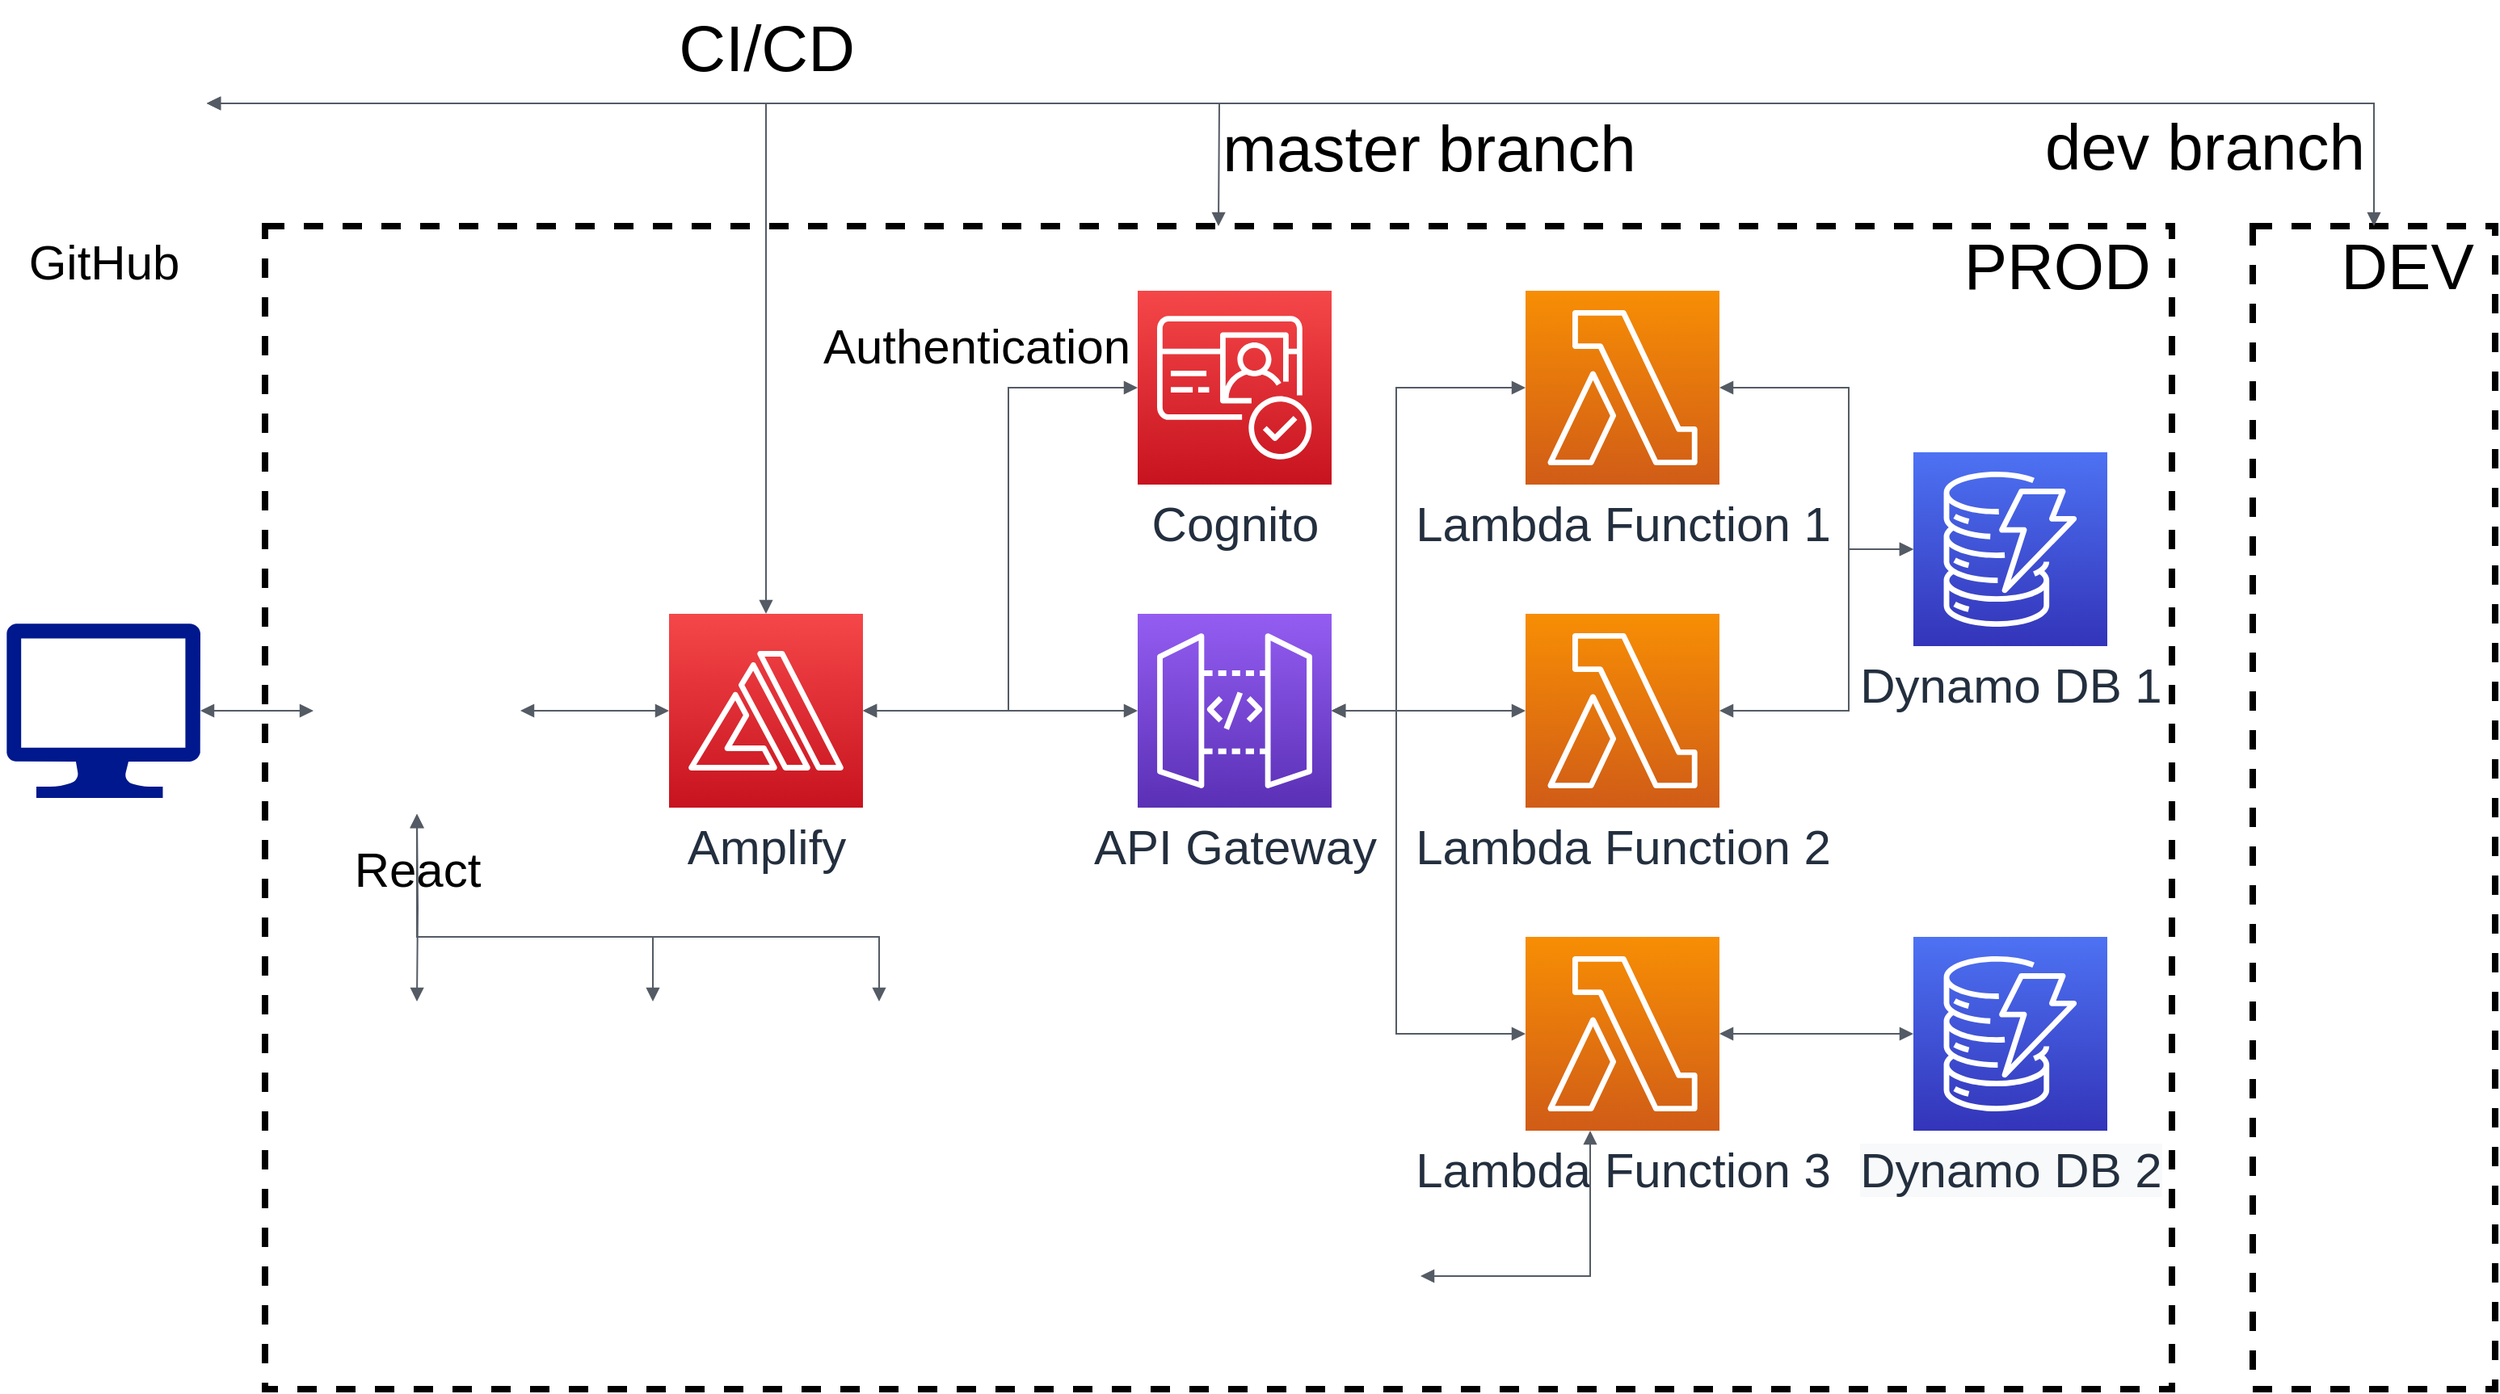 <mxfile version="14.1.8" type="device"><diagram id="5XryGcdEwtf3Yqjd6zfN" name="Page-1"><mxGraphModel dx="3120" dy="1765" grid="1" gridSize="10" guides="1" tooltips="1" connect="1" arrows="1" fold="1" page="1" pageScale="1" pageWidth="1600" pageHeight="900" math="0" shadow="0"><root><mxCell id="0"/><mxCell id="1" parent="0"/><mxCell id="j4rnpUZvIzaMC4h7xFbo-1" value="Amplify" style="outlineConnect=0;fontColor=#232F3E;gradientColor=#F54749;gradientDirection=north;fillColor=#C7131F;strokeColor=#ffffff;dashed=0;verticalLabelPosition=bottom;verticalAlign=top;align=center;html=1;fontSize=30;fontStyle=0;aspect=fixed;shape=mxgraph.aws4.resourceIcon;resIcon=mxgraph.aws4.amplify;" vertex="1" parent="1"><mxGeometry x="430" y="400" width="120" height="120" as="geometry"/></mxCell><mxCell id="j4rnpUZvIzaMC4h7xFbo-2" value="Cognito" style="outlineConnect=0;fontColor=#232F3E;gradientColor=#F54749;gradientDirection=north;fillColor=#C7131F;strokeColor=#ffffff;dashed=0;verticalLabelPosition=bottom;verticalAlign=top;align=center;html=1;fontSize=30;fontStyle=0;aspect=fixed;shape=mxgraph.aws4.resourceIcon;resIcon=mxgraph.aws4.cognito;" vertex="1" parent="1"><mxGeometry x="720" y="200" width="120" height="120" as="geometry"/></mxCell><mxCell id="j4rnpUZvIzaMC4h7xFbo-4" value="API Gateway" style="outlineConnect=0;fontColor=#232F3E;gradientColor=#945DF2;gradientDirection=north;fillColor=#5A30B5;strokeColor=#ffffff;dashed=0;verticalLabelPosition=bottom;verticalAlign=top;align=center;html=1;fontSize=30;fontStyle=0;aspect=fixed;shape=mxgraph.aws4.resourceIcon;resIcon=mxgraph.aws4.api_gateway;" vertex="1" parent="1"><mxGeometry x="720" y="400" width="120" height="120" as="geometry"/></mxCell><mxCell id="j4rnpUZvIzaMC4h7xFbo-5" value="Lambda Function 3" style="outlineConnect=0;fontColor=#232F3E;gradientColor=#F78E04;gradientDirection=north;fillColor=#D05C17;strokeColor=#ffffff;dashed=0;verticalLabelPosition=bottom;verticalAlign=top;align=center;html=1;fontSize=30;fontStyle=0;aspect=fixed;shape=mxgraph.aws4.resourceIcon;resIcon=mxgraph.aws4.lambda;" vertex="1" parent="1"><mxGeometry x="960" y="600" width="120" height="120" as="geometry"/></mxCell><mxCell id="j4rnpUZvIzaMC4h7xFbo-6" value="Dynamo DB 1" style="outlineConnect=0;fontColor=#232F3E;gradientColor=#4D72F3;gradientDirection=north;fillColor=#3334B9;strokeColor=#ffffff;dashed=0;verticalLabelPosition=bottom;verticalAlign=top;align=center;html=1;fontSize=30;fontStyle=0;aspect=fixed;shape=mxgraph.aws4.resourceIcon;resIcon=mxgraph.aws4.dynamodb;" vertex="1" parent="1"><mxGeometry x="1200" y="300" width="120" height="120" as="geometry"/></mxCell><mxCell id="j4rnpUZvIzaMC4h7xFbo-7" value="&lt;span style=&quot;color: rgb(35, 47, 62); font-family: helvetica; font-size: 30px; font-style: normal; font-weight: 400; letter-spacing: normal; text-align: center; text-indent: 0px; text-transform: none; word-spacing: 0px; background-color: rgb(248, 249, 250); display: inline; float: none;&quot;&gt;Dynamo DB 2&lt;/span&gt;" style="outlineConnect=0;fontColor=#232F3E;gradientColor=#4D72F3;gradientDirection=north;fillColor=#3334B9;strokeColor=#ffffff;dashed=0;verticalLabelPosition=bottom;verticalAlign=top;align=center;html=1;fontSize=30;fontStyle=0;aspect=fixed;shape=mxgraph.aws4.resourceIcon;resIcon=mxgraph.aws4.dynamodb;" vertex="1" parent="1"><mxGeometry x="1200" y="600" width="120" height="120" as="geometry"/></mxCell><mxCell id="j4rnpUZvIzaMC4h7xFbo-9" value="Lambda Function 2" style="outlineConnect=0;fontColor=#232F3E;gradientColor=#F78E04;gradientDirection=north;fillColor=#D05C17;strokeColor=#ffffff;dashed=0;verticalLabelPosition=bottom;verticalAlign=top;align=center;html=1;fontSize=30;fontStyle=0;aspect=fixed;shape=mxgraph.aws4.resourceIcon;resIcon=mxgraph.aws4.lambda;" vertex="1" parent="1"><mxGeometry x="960" y="400" width="120" height="120" as="geometry"/></mxCell><mxCell id="j4rnpUZvIzaMC4h7xFbo-10" value="Lambda Function 1" style="outlineConnect=0;fontColor=#232F3E;gradientColor=#F78E04;gradientDirection=north;fillColor=#D05C17;strokeColor=#ffffff;dashed=0;verticalLabelPosition=bottom;verticalAlign=top;align=center;html=1;fontSize=30;fontStyle=0;aspect=fixed;shape=mxgraph.aws4.resourceIcon;resIcon=mxgraph.aws4.lambda;" vertex="1" parent="1"><mxGeometry x="960" y="200" width="120" height="120" as="geometry"/></mxCell><mxCell id="j4rnpUZvIzaMC4h7xFbo-15" value="&lt;font style=&quot;font-size: 40px&quot;&gt;DEV&amp;nbsp;&lt;br&gt;&lt;br&gt;&lt;br&gt;&amp;nbsp;&lt;br&gt;&lt;font style=&quot;font-size: 40px&quot;&gt;&amp;nbsp;&lt;/font&gt;&lt;br&gt;&lt;br&gt;&lt;br&gt;&lt;br&gt;&lt;br&gt;&lt;br&gt;&lt;br&gt;&lt;br&gt;&lt;br&gt;&lt;br&gt;&lt;br&gt;&lt;/font&gt;" style="whiteSpace=wrap;html=1;fontSize=40;strokeWidth=4;dashed=1;fillOpacity=0;align=right;" vertex="1" parent="1"><mxGeometry x="1410" y="160" width="150" height="720" as="geometry"/></mxCell><mxCell id="j4rnpUZvIzaMC4h7xFbo-22" value="" style="edgeStyle=orthogonalEdgeStyle;html=1;endArrow=block;elbow=vertical;startArrow=block;endFill=1;strokeColor=#545B64;rounded=0;fontSize=40;startFill=1;" edge="1" parent="1" source="j4rnpUZvIzaMC4h7xFbo-4" target="j4rnpUZvIzaMC4h7xFbo-9"><mxGeometry width="100" relative="1" as="geometry"><mxPoint x="910" y="450" as="sourcePoint"/><mxPoint x="1010" y="450" as="targetPoint"/></mxGeometry></mxCell><mxCell id="j4rnpUZvIzaMC4h7xFbo-23" value="" style="edgeStyle=orthogonalEdgeStyle;html=1;endArrow=block;elbow=vertical;startArrow=block;endFill=1;strokeColor=#545B64;rounded=0;fontSize=40;startFill=1;" edge="1" parent="1" source="j4rnpUZvIzaMC4h7xFbo-4" target="j4rnpUZvIzaMC4h7xFbo-10"><mxGeometry width="100" relative="1" as="geometry"><mxPoint x="850" y="470" as="sourcePoint"/><mxPoint x="970" y="470" as="targetPoint"/><Array as="points"><mxPoint x="880" y="460"/><mxPoint x="880" y="260"/></Array></mxGeometry></mxCell><mxCell id="j4rnpUZvIzaMC4h7xFbo-24" value="" style="edgeStyle=orthogonalEdgeStyle;html=1;endArrow=block;elbow=vertical;startArrow=block;endFill=1;strokeColor=#545B64;rounded=0;fontSize=40;startFill=1;" edge="1" parent="1" source="j4rnpUZvIzaMC4h7xFbo-4" target="j4rnpUZvIzaMC4h7xFbo-5"><mxGeometry width="100" relative="1" as="geometry"><mxPoint x="860" y="480" as="sourcePoint"/><mxPoint x="980" y="480" as="targetPoint"/><Array as="points"><mxPoint x="880" y="460"/><mxPoint x="880" y="660"/></Array></mxGeometry></mxCell><mxCell id="j4rnpUZvIzaMC4h7xFbo-26" value="" style="edgeStyle=orthogonalEdgeStyle;html=1;endArrow=block;elbow=vertical;startArrow=block;endFill=1;strokeColor=#545B64;rounded=0;fontSize=40;startFill=1;" edge="1" parent="1" source="j4rnpUZvIzaMC4h7xFbo-1"><mxGeometry width="100" relative="1" as="geometry"><mxPoint x="880" y="500" as="sourcePoint"/><mxPoint x="720" y="460" as="targetPoint"/></mxGeometry></mxCell><mxCell id="j4rnpUZvIzaMC4h7xFbo-27" value="" style="edgeStyle=orthogonalEdgeStyle;html=1;endArrow=block;elbow=vertical;startArrow=block;endFill=1;strokeColor=#545B64;rounded=0;fontSize=40;startFill=1;" edge="1" parent="1" source="j4rnpUZvIzaMC4h7xFbo-10" target="j4rnpUZvIzaMC4h7xFbo-6"><mxGeometry width="100" relative="1" as="geometry"><mxPoint x="610" y="470" as="sourcePoint"/><mxPoint x="730" y="470" as="targetPoint"/><Array as="points"><mxPoint x="1160" y="260"/><mxPoint x="1160" y="360"/></Array></mxGeometry></mxCell><mxCell id="j4rnpUZvIzaMC4h7xFbo-28" value="" style="edgeStyle=orthogonalEdgeStyle;html=1;endArrow=block;elbow=vertical;startArrow=block;endFill=1;strokeColor=#545B64;rounded=0;fontSize=40;startFill=1;" edge="1" parent="1" source="j4rnpUZvIzaMC4h7xFbo-9" target="j4rnpUZvIzaMC4h7xFbo-6"><mxGeometry width="100" relative="1" as="geometry"><mxPoint x="620" y="480" as="sourcePoint"/><mxPoint x="1190" y="360" as="targetPoint"/><Array as="points"><mxPoint x="1160" y="460"/><mxPoint x="1160" y="360"/></Array></mxGeometry></mxCell><mxCell id="j4rnpUZvIzaMC4h7xFbo-29" value="" style="edgeStyle=orthogonalEdgeStyle;html=1;endArrow=block;elbow=vertical;startArrow=block;endFill=1;strokeColor=#545B64;rounded=0;fontSize=40;startFill=1;" edge="1" parent="1" source="j4rnpUZvIzaMC4h7xFbo-5" target="j4rnpUZvIzaMC4h7xFbo-7"><mxGeometry width="100" relative="1" as="geometry"><mxPoint x="630" y="490" as="sourcePoint"/><mxPoint x="750" y="490" as="targetPoint"/></mxGeometry></mxCell><mxCell id="j4rnpUZvIzaMC4h7xFbo-30" value="&lt;font style=&quot;font-size: 30px&quot;&gt;Authentication&lt;/font&gt;" style="edgeStyle=orthogonalEdgeStyle;html=1;endArrow=block;elbow=vertical;startArrow=block;endFill=1;strokeColor=#545B64;rounded=0;fontSize=40;startFill=1;" edge="1" parent="1" source="j4rnpUZvIzaMC4h7xFbo-1" target="j4rnpUZvIzaMC4h7xFbo-2"><mxGeometry x="0.568" y="36" width="100" relative="1" as="geometry"><mxPoint x="640" y="500" as="sourcePoint"/><mxPoint x="760" y="500" as="targetPoint"/><Array as="points"><mxPoint x="640" y="460"/><mxPoint x="640" y="260"/></Array><mxPoint x="-20" y="6" as="offset"/></mxGeometry></mxCell><mxCell id="j4rnpUZvIzaMC4h7xFbo-31" value="&lt;font style=&quot;font-size: 30px&quot;&gt;GitHub&lt;/font&gt;" style="shape=image;html=1;verticalAlign=top;verticalLabelPosition=bottom;labelBackgroundColor=#ffffff;imageAspect=0;aspect=fixed;image=https://cdn0.iconfinder.com/data/icons/octicons/1024/mark-github-128.png;dashed=1;strokeWidth=4;fontSize=40;" vertex="1" parent="1"><mxGeometry x="16" y="20" width="128" height="128" as="geometry"/></mxCell><mxCell id="j4rnpUZvIzaMC4h7xFbo-34" value="master branch" style="edgeStyle=orthogonalEdgeStyle;html=1;endArrow=block;elbow=vertical;startArrow=block;endFill=1;strokeColor=#545B64;rounded=0;fontSize=40;startFill=1;exitX=1;exitY=0.5;exitDx=0;exitDy=0;entryX=0.5;entryY=0;entryDx=0;entryDy=0;" edge="1" parent="1" source="j4rnpUZvIzaMC4h7xFbo-31"><mxGeometry x="0.858" y="130" width="100" relative="1" as="geometry"><mxPoint x="570" y="480" as="sourcePoint"/><mxPoint x="770" y="160" as="targetPoint"/><mxPoint as="offset"/></mxGeometry></mxCell><mxCell id="j4rnpUZvIzaMC4h7xFbo-35" value="dev branch" style="edgeStyle=orthogonalEdgeStyle;html=1;endArrow=block;elbow=vertical;startArrow=block;endFill=1;strokeColor=#545B64;rounded=0;fontSize=40;startFill=1;exitX=1;exitY=0.5;exitDx=0;exitDy=0;" edge="1" parent="1" source="j4rnpUZvIzaMC4h7xFbo-31" target="j4rnpUZvIzaMC4h7xFbo-15"><mxGeometry x="0.745" y="-26" width="100" relative="1" as="geometry"><mxPoint x="580" y="490" as="sourcePoint"/><mxPoint x="750" y="490" as="targetPoint"/><mxPoint x="-1" as="offset"/></mxGeometry></mxCell><mxCell id="j4rnpUZvIzaMC4h7xFbo-37" value="" style="shape=image;html=1;verticalAlign=top;verticalLabelPosition=bottom;labelBackgroundColor=#ffffff;imageAspect=0;image=https://cdn4.iconfinder.com/data/icons/logos-3/456/nodejs-new-pantone-black-128.png;dashed=1;strokeWidth=4;fontSize=40;" vertex="1" parent="1"><mxGeometry x="705" y="750" width="190" height="120" as="geometry"/></mxCell><mxCell id="j4rnpUZvIzaMC4h7xFbo-38" value="" style="edgeStyle=orthogonalEdgeStyle;html=1;endArrow=block;elbow=vertical;startArrow=block;endFill=1;strokeColor=#545B64;rounded=0;fontSize=40;startFill=1;" edge="1" parent="1" source="j4rnpUZvIzaMC4h7xFbo-37" target="j4rnpUZvIzaMC4h7xFbo-5"><mxGeometry width="100" relative="1" as="geometry"><mxPoint x="600" y="510" as="sourcePoint"/><mxPoint x="770" y="510" as="targetPoint"/><Array as="points"><mxPoint x="1000" y="810"/></Array></mxGeometry></mxCell><mxCell id="j4rnpUZvIzaMC4h7xFbo-39" value="&lt;font style=&quot;font-size: 30px&quot;&gt;React&lt;/font&gt;" style="shape=image;html=1;verticalAlign=top;verticalLabelPosition=bottom;labelBackgroundColor=#ffffff;imageAspect=0;aspect=fixed;image=https://cdn4.iconfinder.com/data/icons/logos-3/600/React.js_logo-128.png;dashed=1;strokeWidth=4;fontSize=40;" vertex="1" parent="1"><mxGeometry x="210" y="396" width="128" height="128" as="geometry"/></mxCell><mxCell id="j4rnpUZvIzaMC4h7xFbo-40" value="CI/CD" style="edgeStyle=orthogonalEdgeStyle;html=1;endArrow=block;elbow=vertical;startArrow=block;endFill=1;strokeColor=#545B64;rounded=0;fontSize=40;startFill=1;exitX=1;exitY=0.5;exitDx=0;exitDy=0;" edge="1" parent="1" source="j4rnpUZvIzaMC4h7xFbo-31" target="j4rnpUZvIzaMC4h7xFbo-1"><mxGeometry x="0.045" y="-34" width="100" relative="1" as="geometry"><mxPoint x="560" y="470" as="sourcePoint"/><mxPoint x="730" y="470" as="targetPoint"/><Array as="points"><mxPoint x="490" y="84"/></Array><mxPoint x="34" y="-35" as="offset"/></mxGeometry></mxCell><mxCell id="j4rnpUZvIzaMC4h7xFbo-45" value="" style="edgeStyle=orthogonalEdgeStyle;html=1;endArrow=block;elbow=vertical;startArrow=block;endFill=1;strokeColor=#545B64;rounded=0;fontSize=40;startFill=1;exitX=1;exitY=0.5;exitDx=0;exitDy=0;" edge="1" parent="1" source="j4rnpUZvIzaMC4h7xFbo-39"><mxGeometry width="100" relative="1" as="geometry"><mxPoint x="560" y="470" as="sourcePoint"/><mxPoint x="430" y="460" as="targetPoint"/></mxGeometry></mxCell><mxCell id="j4rnpUZvIzaMC4h7xFbo-47" value="" style="edgeStyle=orthogonalEdgeStyle;html=1;endArrow=block;elbow=vertical;startArrow=block;endFill=1;strokeColor=#545B64;rounded=0;fontSize=40;startFill=1;entryX=0.5;entryY=1;entryDx=0;entryDy=0;" edge="1" parent="1" target="j4rnpUZvIzaMC4h7xFbo-39"><mxGeometry width="100" relative="1" as="geometry"><mxPoint x="274" y="640" as="sourcePoint"/><mxPoint x="210" y="460" as="targetPoint"/></mxGeometry></mxCell><mxCell id="j4rnpUZvIzaMC4h7xFbo-48" value="" style="edgeStyle=orthogonalEdgeStyle;html=1;endArrow=block;elbow=vertical;startArrow=block;endFill=1;strokeColor=#545B64;rounded=0;fontSize=40;startFill=1;" edge="1" parent="1"><mxGeometry width="100" relative="1" as="geometry"><mxPoint x="560" y="640" as="sourcePoint"/><mxPoint x="274" y="524" as="targetPoint"/><Array as="points"><mxPoint x="560" y="640"/><mxPoint x="560" y="600"/><mxPoint x="274" y="600"/></Array></mxGeometry></mxCell><mxCell id="j4rnpUZvIzaMC4h7xFbo-52" value="" style="aspect=fixed;pointerEvents=1;shadow=0;dashed=0;html=1;strokeColor=none;labelPosition=center;verticalLabelPosition=bottom;verticalAlign=top;align=center;fillColor=#00188D;shape=mxgraph.azure.computer;fontSize=40;" vertex="1" parent="1"><mxGeometry x="20" y="406" width="120" height="108" as="geometry"/></mxCell><mxCell id="j4rnpUZvIzaMC4h7xFbo-54" value="" style="edgeStyle=orthogonalEdgeStyle;html=1;endArrow=block;elbow=vertical;startArrow=block;endFill=1;strokeColor=#545B64;rounded=0;fontSize=40;startFill=1;exitX=1;exitY=0.5;exitDx=0;exitDy=0;exitPerimeter=0;entryX=0;entryY=0.5;entryDx=0;entryDy=0;" edge="1" parent="1" source="j4rnpUZvIzaMC4h7xFbo-52" target="j4rnpUZvIzaMC4h7xFbo-39"><mxGeometry width="100" relative="1" as="geometry"><mxPoint x="348" y="470" as="sourcePoint"/><mxPoint x="440" y="470" as="targetPoint"/></mxGeometry></mxCell><mxCell id="j4rnpUZvIzaMC4h7xFbo-56" value="" style="edgeStyle=orthogonalEdgeStyle;html=1;endArrow=block;elbow=vertical;startArrow=block;endFill=1;strokeColor=#545B64;rounded=0;fontSize=40;startFill=1;entryX=0.5;entryY=1;entryDx=0;entryDy=0;" edge="1" parent="1" target="j4rnpUZvIzaMC4h7xFbo-39"><mxGeometry width="100" relative="1" as="geometry"><mxPoint x="420" y="640" as="sourcePoint"/><mxPoint x="284" y="534.0" as="targetPoint"/><Array as="points"><mxPoint x="420" y="640"/><mxPoint x="420" y="600"/><mxPoint x="274" y="600"/></Array></mxGeometry></mxCell><mxCell id="j4rnpUZvIzaMC4h7xFbo-58" value="&lt;font style=&quot;font-size: 40px&quot;&gt;&amp;nbsp;PROD&amp;nbsp;&lt;/font&gt;&lt;font style=&quot;font-size: 40px&quot;&gt;&lt;font style=&quot;font-size: 40px&quot;&gt;&lt;br&gt;&lt;br&gt;&lt;br&gt;&lt;br&gt;&lt;br&gt;&lt;br&gt;&lt;br&gt;&lt;br&gt;&lt;br&gt;&lt;br&gt;&lt;br&gt;&lt;br&gt;&lt;br&gt;&lt;br&gt;&lt;/font&gt;&lt;br&gt;&lt;/font&gt;" style="whiteSpace=wrap;html=1;fontSize=30;strokeWidth=4;dashed=1;fillOpacity=0;align=right;" vertex="1" parent="1"><mxGeometry x="180" y="160" width="1180" height="720" as="geometry"/></mxCell></root></mxGraphModel></diagram></mxfile>